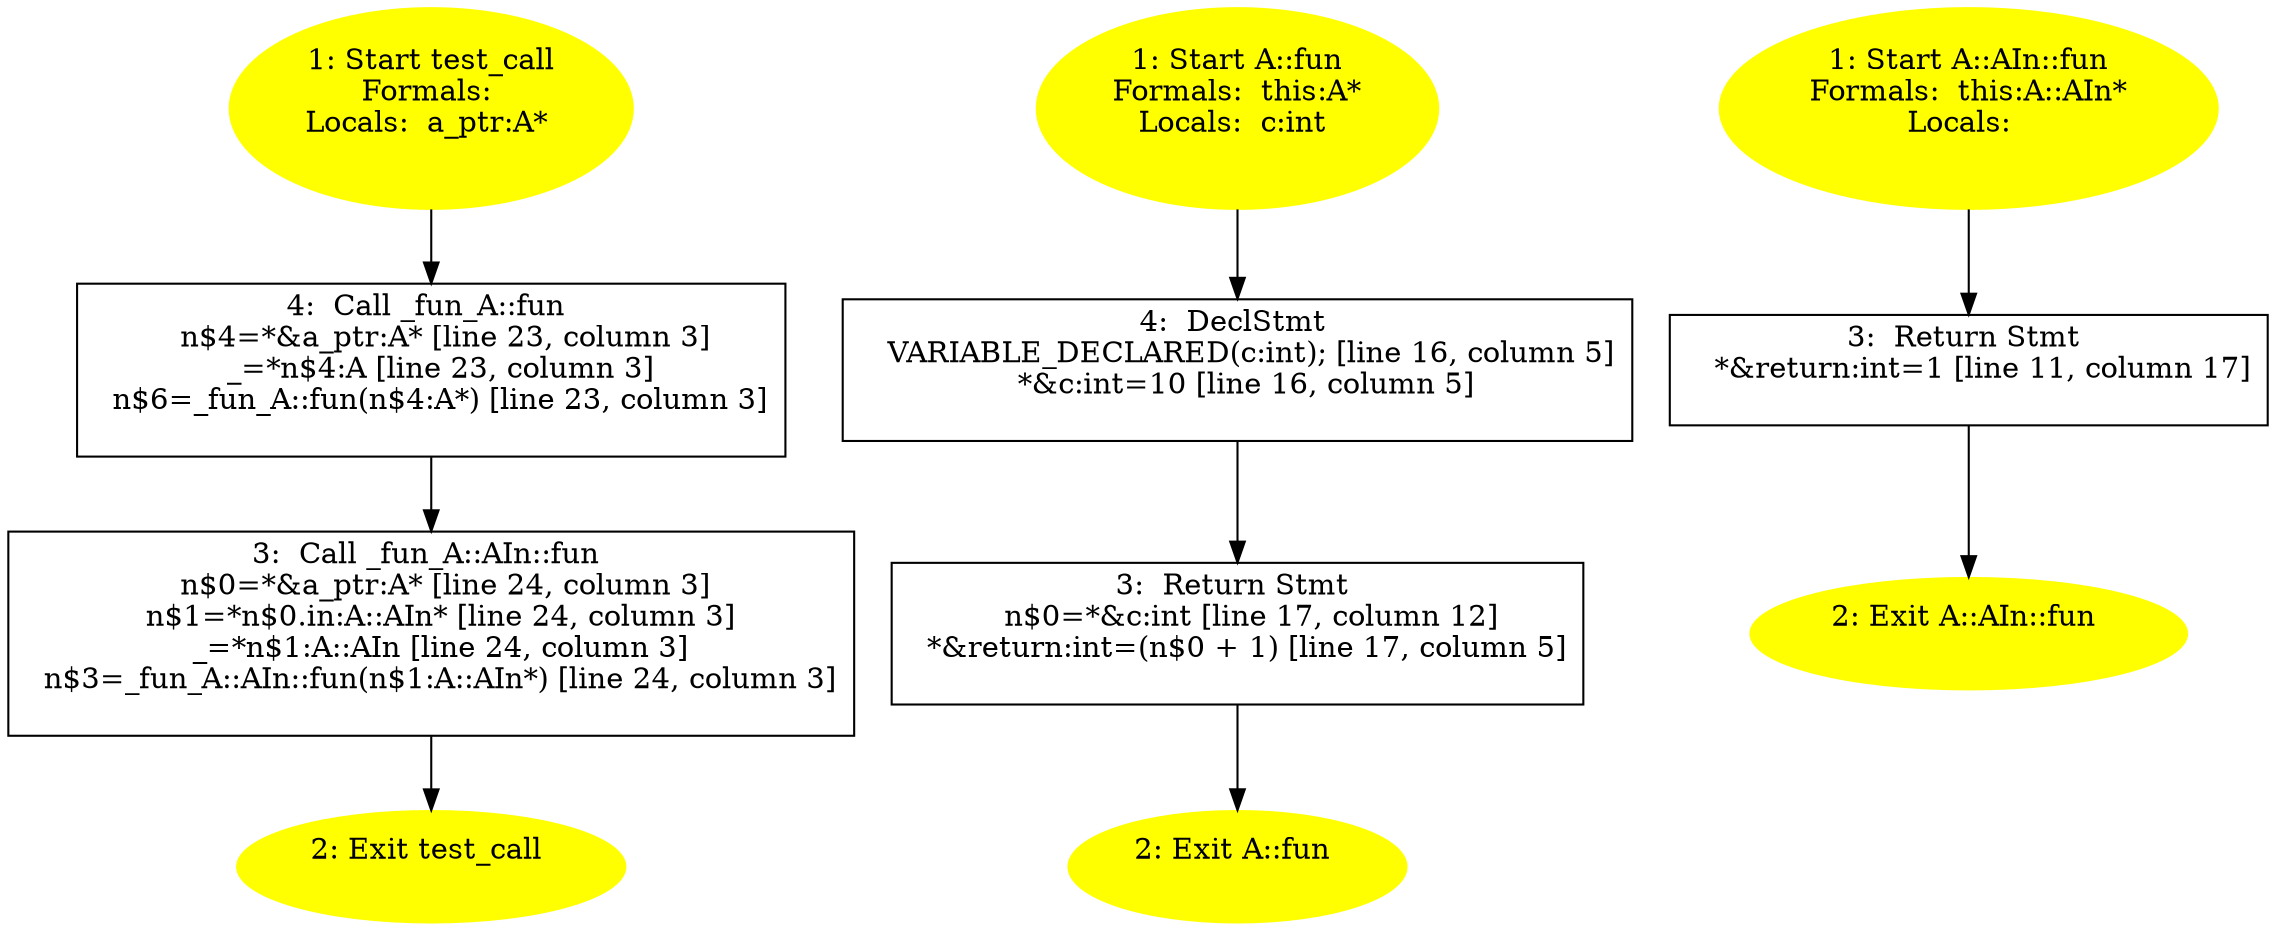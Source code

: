 /* @generated */
digraph cfg {
"test_call#15378839304774239070.15b3496769d2a65d506975ce94efc03a_1" [label="1: Start test_call\nFormals: \nLocals:  a_ptr:A* \n  " color=yellow style=filled]
	

	 "test_call#15378839304774239070.15b3496769d2a65d506975ce94efc03a_1" -> "test_call#15378839304774239070.15b3496769d2a65d506975ce94efc03a_4" ;
"test_call#15378839304774239070.15b3496769d2a65d506975ce94efc03a_2" [label="2: Exit test_call \n  " color=yellow style=filled]
	

"test_call#15378839304774239070.15b3496769d2a65d506975ce94efc03a_3" [label="3:  Call _fun_A::AIn::fun \n   n$0=*&a_ptr:A* [line 24, column 3]\n  n$1=*n$0.in:A::AIn* [line 24, column 3]\n  _=*n$1:A::AIn [line 24, column 3]\n  n$3=_fun_A::AIn::fun(n$1:A::AIn*) [line 24, column 3]\n " shape="box"]
	

	 "test_call#15378839304774239070.15b3496769d2a65d506975ce94efc03a_3" -> "test_call#15378839304774239070.15b3496769d2a65d506975ce94efc03a_2" ;
"test_call#15378839304774239070.15b3496769d2a65d506975ce94efc03a_4" [label="4:  Call _fun_A::fun \n   n$4=*&a_ptr:A* [line 23, column 3]\n  _=*n$4:A [line 23, column 3]\n  n$6=_fun_A::fun(n$4:A*) [line 23, column 3]\n " shape="box"]
	

	 "test_call#15378839304774239070.15b3496769d2a65d506975ce94efc03a_4" -> "test_call#15378839304774239070.15b3496769d2a65d506975ce94efc03a_3" ;
"fun#A#(6769533171018954461).6e614e38165b38606d6bb10131a47562_1" [label="1: Start A::fun\nFormals:  this:A*\nLocals:  c:int \n  " color=yellow style=filled]
	

	 "fun#A#(6769533171018954461).6e614e38165b38606d6bb10131a47562_1" -> "fun#A#(6769533171018954461).6e614e38165b38606d6bb10131a47562_4" ;
"fun#A#(6769533171018954461).6e614e38165b38606d6bb10131a47562_2" [label="2: Exit A::fun \n  " color=yellow style=filled]
	

"fun#A#(6769533171018954461).6e614e38165b38606d6bb10131a47562_3" [label="3:  Return Stmt \n   n$0=*&c:int [line 17, column 12]\n  *&return:int=(n$0 + 1) [line 17, column 5]\n " shape="box"]
	

	 "fun#A#(6769533171018954461).6e614e38165b38606d6bb10131a47562_3" -> "fun#A#(6769533171018954461).6e614e38165b38606d6bb10131a47562_2" ;
"fun#A#(6769533171018954461).6e614e38165b38606d6bb10131a47562_4" [label="4:  DeclStmt \n   VARIABLE_DECLARED(c:int); [line 16, column 5]\n  *&c:int=10 [line 16, column 5]\n " shape="box"]
	

	 "fun#A#(6769533171018954461).6e614e38165b38606d6bb10131a47562_4" -> "fun#A#(6769533171018954461).6e614e38165b38606d6bb10131a47562_3" ;
"fun#AIn#A#(17528145322324410262).de07a32bd66fbc8be90423f331f88c1d_1" [label="1: Start A::AIn::fun\nFormals:  this:A::AIn*\nLocals:  \n  " color=yellow style=filled]
	

	 "fun#AIn#A#(17528145322324410262).de07a32bd66fbc8be90423f331f88c1d_1" -> "fun#AIn#A#(17528145322324410262).de07a32bd66fbc8be90423f331f88c1d_3" ;
"fun#AIn#A#(17528145322324410262).de07a32bd66fbc8be90423f331f88c1d_2" [label="2: Exit A::AIn::fun \n  " color=yellow style=filled]
	

"fun#AIn#A#(17528145322324410262).de07a32bd66fbc8be90423f331f88c1d_3" [label="3:  Return Stmt \n   *&return:int=1 [line 11, column 17]\n " shape="box"]
	

	 "fun#AIn#A#(17528145322324410262).de07a32bd66fbc8be90423f331f88c1d_3" -> "fun#AIn#A#(17528145322324410262).de07a32bd66fbc8be90423f331f88c1d_2" ;
}
